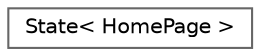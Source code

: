 digraph "Graphical Class Hierarchy"
{
 // LATEX_PDF_SIZE
  bgcolor="transparent";
  edge [fontname=Helvetica,fontsize=10,labelfontname=Helvetica,labelfontsize=10];
  node [fontname=Helvetica,fontsize=10,shape=box,height=0.2,width=0.4];
  rankdir="LR";
  Node0 [id="Node000000",label="State\< HomePage \>",height=0.2,width=0.4,color="grey40", fillcolor="white", style="filled",URL="$class_state_3_01_home_page_01_4.html",tooltip=" "];
}
